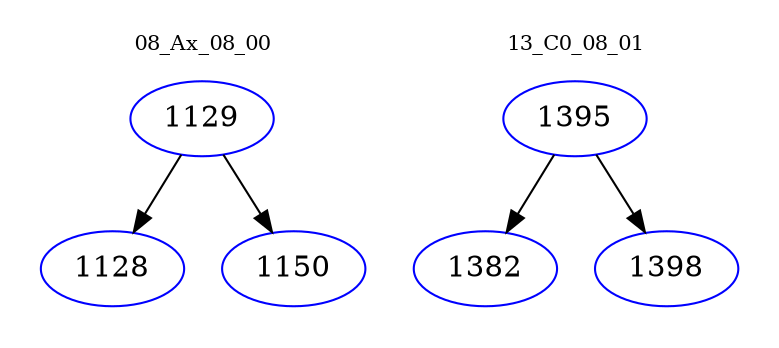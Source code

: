 digraph{
subgraph cluster_0 {
color = white
label = "08_Ax_08_00";
fontsize=10;
T0_1129 [label="1129", color="blue"]
T0_1129 -> T0_1128 [color="black"]
T0_1128 [label="1128", color="blue"]
T0_1129 -> T0_1150 [color="black"]
T0_1150 [label="1150", color="blue"]
}
subgraph cluster_1 {
color = white
label = "13_C0_08_01";
fontsize=10;
T1_1395 [label="1395", color="blue"]
T1_1395 -> T1_1382 [color="black"]
T1_1382 [label="1382", color="blue"]
T1_1395 -> T1_1398 [color="black"]
T1_1398 [label="1398", color="blue"]
}
}
